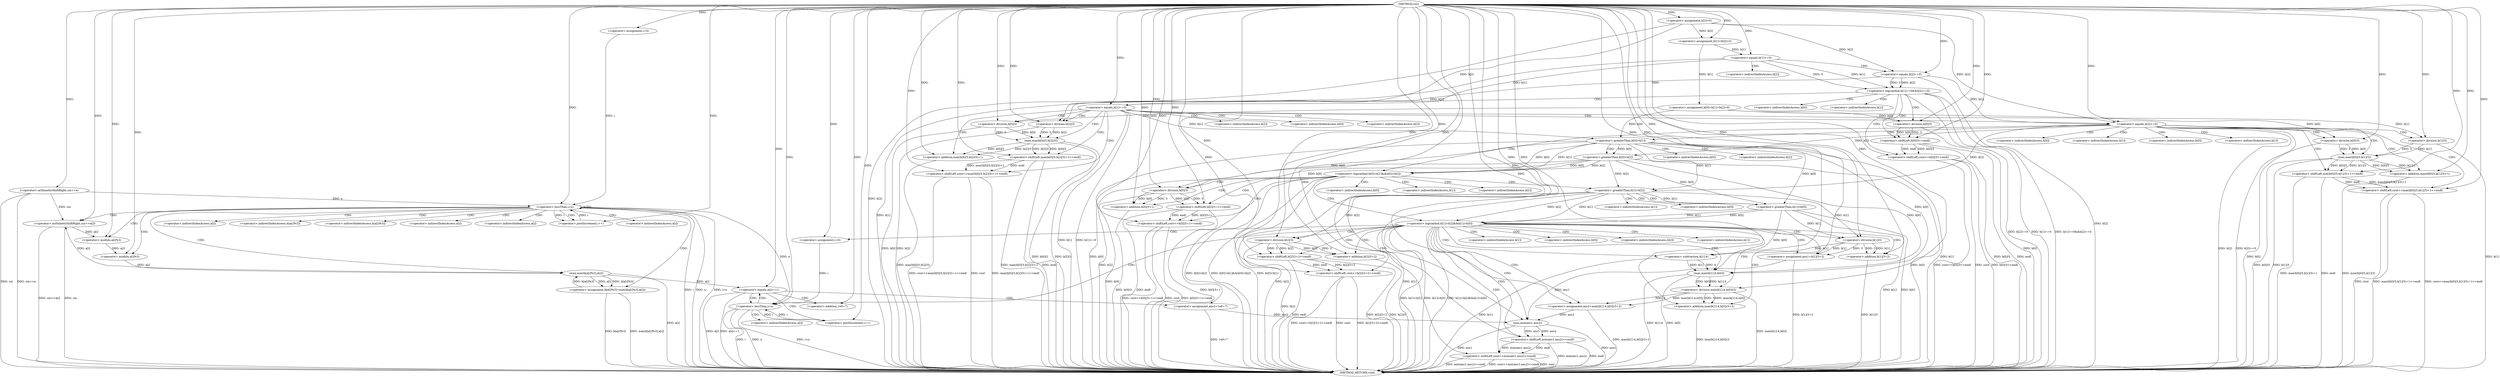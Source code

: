digraph "run" {  
"1000102" [label = "(METHOD,run)" ]
"1000338" [label = "(METHOD_RETURN,void)" ]
"1000104" [label = "(<operator>.arithmeticShiftRight,cin>>n)" ]
"1000107" [label = "(<operator>.assignment,b[0]=b[1]=b[2]=0)" ]
"1000122" [label = "(<operator>.assignment,i=0)" ]
"1000125" [label = "(<operator>.lessThan,i<n)" ]
"1000128" [label = "(<operator>.postIncrement,i++)" ]
"1000156" [label = "(<operator>.logicalAnd,b[1]==0&&b[2]==0)" ]
"1000167" [label = "(<operator>.shiftLeft,cout<<b[0]/3<<endl)" ]
"1000111" [label = "(<operator>.assignment,b[1]=b[2]=0)" ]
"1000131" [label = "(<operator>.arithmeticShiftRight,cin>>a[i])" ]
"1000136" [label = "(<operator>.assignment,b[a[i]%3]=max(b[a[i]%3],a[i]))" ]
"1000115" [label = "(<operator>.assignment,b[2]=0)" ]
"1000157" [label = "(<operator>.equals,b[1]==0)" ]
"1000162" [label = "(<operator>.equals,b[2]==0)" ]
"1000169" [label = "(<operator>.shiftLeft,b[0]/3<<endl)" ]
"1000178" [label = "(<operator>.equals,b[1]==0)" ]
"1000183" [label = "(<operator>.shiftLeft,cout<<max(b[0]/3,b[2]/3)+1<<endl)" ]
"1000144" [label = "(max,max(b[a[i]%3],a[i]))" ]
"1000170" [label = "(<operator>.division,b[0]/3)" ]
"1000139" [label = "(<operator>.modulo,a[i]%3)" ]
"1000185" [label = "(<operator>.shiftLeft,max(b[0]/3,b[2]/3)+1<<endl)" ]
"1000202" [label = "(<operator>.equals,b[2]==0)" ]
"1000207" [label = "(<operator>.shiftLeft,cout<<max(b[0]/3,b[1]/3)+1<<endl)" ]
"1000147" [label = "(<operator>.modulo,a[i]%3)" ]
"1000186" [label = "(<operator>.addition,max(b[0]/3,b[2]/3)+1)" ]
"1000187" [label = "(max,max(b[0]/3,b[2]/3))" ]
"1000209" [label = "(<operator>.shiftLeft,max(b[0]/3,b[1]/3)+1<<endl)" ]
"1000226" [label = "(<operator>.logicalAnd,b[0]>b[1]&&b[0]>b[2])" ]
"1000241" [label = "(<operator>.shiftLeft,cout<<b[0]/3+1<<endl)" ]
"1000188" [label = "(<operator>.division,b[0]/3)" ]
"1000193" [label = "(<operator>.division,b[2]/3)" ]
"1000210" [label = "(<operator>.addition,max(b[0]/3,b[1]/3)+1)" ]
"1000211" [label = "(max,max(b[0]/3,b[1]/3))" ]
"1000227" [label = "(<operator>.greaterThan,b[0]>b[1])" ]
"1000234" [label = "(<operator>.greaterThan,b[0]>b[2])" ]
"1000243" [label = "(<operator>.shiftLeft,b[0]/3+1<<endl)" ]
"1000254" [label = "(<operator>.logicalAnd,b[1]>b[2]&&b[1]>b[0])" ]
"1000212" [label = "(<operator>.division,b[0]/3)" ]
"1000217" [label = "(<operator>.division,b[1]/3)" ]
"1000244" [label = "(<operator>.addition,b[0]/3+1)" ]
"1000271" [label = "(<operator>.assignment,ans1=b[1]/3+2)" ]
"1000281" [label = "(<operator>.assignment,ans2=max(b[1]-4,b[0])/3+2)" ]
"1000319" [label = "(<operator>.shiftLeft,cout<<min(ans1,ans2)<<endl)" ]
"1000327" [label = "(<operator>.shiftLeft,cout<<b[2]/3+2<<endl)" ]
"1000245" [label = "(<operator>.division,b[0]/3)" ]
"1000255" [label = "(<operator>.greaterThan,b[1]>b[2])" ]
"1000262" [label = "(<operator>.greaterThan,b[1]>b[0])" ]
"1000298" [label = "(<operator>.assignment,i=0)" ]
"1000301" [label = "(<operator>.lessThan,i<n)" ]
"1000304" [label = "(<operator>.postIncrement,i++)" ]
"1000273" [label = "(<operator>.addition,b[1]/3+2)" ]
"1000283" [label = "(<operator>.addition,max(b[1]-4,b[0])/3+2)" ]
"1000307" [label = "(<operator>.equals,a[i]==1)" ]
"1000321" [label = "(<operator>.shiftLeft,min(ans1,ans2)<<endl)" ]
"1000329" [label = "(<operator>.shiftLeft,b[2]/3+2<<endl)" ]
"1000274" [label = "(<operator>.division,b[1]/3)" ]
"1000284" [label = "(<operator>.division,max(b[1]-4,b[0])/3)" ]
"1000313" [label = "(<operator>.assignment,ans2=1e9+7)" ]
"1000322" [label = "(min,min(ans1,ans2))" ]
"1000330" [label = "(<operator>.addition,b[2]/3+2)" ]
"1000285" [label = "(max,max(b[1]-4,b[0]))" ]
"1000331" [label = "(<operator>.division,b[2]/3)" ]
"1000286" [label = "(<operator>.subtraction,b[1]-4)" ]
"1000315" [label = "(<operator>.addition,1e9+7)" ]
"1000133" [label = "(<operator>.indirectIndexAccess,a[i])" ]
"1000137" [label = "(<operator>.indirectIndexAccess,b[a[i]%3])" ]
"1000163" [label = "(<operator>.indirectIndexAccess,b[2])" ]
"1000145" [label = "(<operator>.indirectIndexAccess,b[a[i]%3])" ]
"1000152" [label = "(<operator>.indirectIndexAccess,a[i])" ]
"1000171" [label = "(<operator>.indirectIndexAccess,b[0])" ]
"1000179" [label = "(<operator>.indirectIndexAccess,b[1])" ]
"1000140" [label = "(<operator>.indirectIndexAccess,a[i])" ]
"1000148" [label = "(<operator>.indirectIndexAccess,a[i])" ]
"1000203" [label = "(<operator>.indirectIndexAccess,b[2])" ]
"1000189" [label = "(<operator>.indirectIndexAccess,b[0])" ]
"1000194" [label = "(<operator>.indirectIndexAccess,b[2])" ]
"1000228" [label = "(<operator>.indirectIndexAccess,b[0])" ]
"1000231" [label = "(<operator>.indirectIndexAccess,b[1])" ]
"1000235" [label = "(<operator>.indirectIndexAccess,b[0])" ]
"1000238" [label = "(<operator>.indirectIndexAccess,b[2])" ]
"1000213" [label = "(<operator>.indirectIndexAccess,b[0])" ]
"1000218" [label = "(<operator>.indirectIndexAccess,b[1])" ]
"1000246" [label = "(<operator>.indirectIndexAccess,b[0])" ]
"1000256" [label = "(<operator>.indirectIndexAccess,b[1])" ]
"1000259" [label = "(<operator>.indirectIndexAccess,b[2])" ]
"1000263" [label = "(<operator>.indirectIndexAccess,b[1])" ]
"1000266" [label = "(<operator>.indirectIndexAccess,b[0])" ]
"1000275" [label = "(<operator>.indirectIndexAccess,b[1])" ]
"1000308" [label = "(<operator>.indirectIndexAccess,a[i])" ]
"1000291" [label = "(<operator>.indirectIndexAccess,b[0])" ]
"1000332" [label = "(<operator>.indirectIndexAccess,b[2])" ]
"1000287" [label = "(<operator>.indirectIndexAccess,b[1])" ]
  "1000104" -> "1000338"  [ label = "DDG: cin"] 
  "1000104" -> "1000338"  [ label = "DDG: cin>>n"] 
  "1000115" -> "1000338"  [ label = "DDG: b[2]"] 
  "1000125" -> "1000338"  [ label = "DDG: i"] 
  "1000125" -> "1000338"  [ label = "DDG: n"] 
  "1000125" -> "1000338"  [ label = "DDG: i<n"] 
  "1000157" -> "1000338"  [ label = "DDG: b[1]"] 
  "1000156" -> "1000338"  [ label = "DDG: b[1]==0"] 
  "1000162" -> "1000338"  [ label = "DDG: b[2]"] 
  "1000156" -> "1000338"  [ label = "DDG: b[2]==0"] 
  "1000156" -> "1000338"  [ label = "DDG: b[1]==0&&b[2]==0"] 
  "1000178" -> "1000338"  [ label = "DDG: b[1]"] 
  "1000178" -> "1000338"  [ label = "DDG: b[1]==0"] 
  "1000202" -> "1000338"  [ label = "DDG: b[2]"] 
  "1000202" -> "1000338"  [ label = "DDG: b[2]==0"] 
  "1000227" -> "1000338"  [ label = "DDG: b[0]"] 
  "1000227" -> "1000338"  [ label = "DDG: b[1]"] 
  "1000226" -> "1000338"  [ label = "DDG: b[0]>b[1]"] 
  "1000234" -> "1000338"  [ label = "DDG: b[0]"] 
  "1000234" -> "1000338"  [ label = "DDG: b[2]"] 
  "1000226" -> "1000338"  [ label = "DDG: b[0]>b[2]"] 
  "1000226" -> "1000338"  [ label = "DDG: b[0]>b[1]&&b[0]>b[2]"] 
  "1000255" -> "1000338"  [ label = "DDG: b[1]"] 
  "1000255" -> "1000338"  [ label = "DDG: b[2]"] 
  "1000254" -> "1000338"  [ label = "DDG: b[1]>b[2]"] 
  "1000262" -> "1000338"  [ label = "DDG: b[1]"] 
  "1000262" -> "1000338"  [ label = "DDG: b[0]"] 
  "1000254" -> "1000338"  [ label = "DDG: b[1]>b[0]"] 
  "1000254" -> "1000338"  [ label = "DDG: b[1]>b[2]&&b[1]>b[0]"] 
  "1000327" -> "1000338"  [ label = "DDG: cout"] 
  "1000331" -> "1000338"  [ label = "DDG: b[2]"] 
  "1000330" -> "1000338"  [ label = "DDG: b[2]/3"] 
  "1000329" -> "1000338"  [ label = "DDG: b[2]/3+2"] 
  "1000329" -> "1000338"  [ label = "DDG: endl"] 
  "1000327" -> "1000338"  [ label = "DDG: b[2]/3+2<<endl"] 
  "1000327" -> "1000338"  [ label = "DDG: cout<<b[2]/3+2<<endl"] 
  "1000273" -> "1000338"  [ label = "DDG: b[1]/3"] 
  "1000271" -> "1000338"  [ label = "DDG: b[1]/3+2"] 
  "1000286" -> "1000338"  [ label = "DDG: b[1]"] 
  "1000285" -> "1000338"  [ label = "DDG: b[1]-4"] 
  "1000285" -> "1000338"  [ label = "DDG: b[0]"] 
  "1000284" -> "1000338"  [ label = "DDG: max(b[1]-4,b[0])"] 
  "1000283" -> "1000338"  [ label = "DDG: max(b[1]-4,b[0])/3"] 
  "1000281" -> "1000338"  [ label = "DDG: max(b[1]-4,b[0])/3+2"] 
  "1000301" -> "1000338"  [ label = "DDG: i"] 
  "1000301" -> "1000338"  [ label = "DDG: n"] 
  "1000301" -> "1000338"  [ label = "DDG: i<n"] 
  "1000307" -> "1000338"  [ label = "DDG: a[i]"] 
  "1000307" -> "1000338"  [ label = "DDG: a[i]==1"] 
  "1000313" -> "1000338"  [ label = "DDG: 1e9+7"] 
  "1000319" -> "1000338"  [ label = "DDG: cout"] 
  "1000322" -> "1000338"  [ label = "DDG: ans1"] 
  "1000322" -> "1000338"  [ label = "DDG: ans2"] 
  "1000321" -> "1000338"  [ label = "DDG: min(ans1,ans2)"] 
  "1000321" -> "1000338"  [ label = "DDG: endl"] 
  "1000319" -> "1000338"  [ label = "DDG: min(ans1,ans2)<<endl"] 
  "1000319" -> "1000338"  [ label = "DDG: cout<<min(ans1,ans2)<<endl"] 
  "1000241" -> "1000338"  [ label = "DDG: cout"] 
  "1000245" -> "1000338"  [ label = "DDG: b[0]"] 
  "1000244" -> "1000338"  [ label = "DDG: b[0]/3"] 
  "1000243" -> "1000338"  [ label = "DDG: b[0]/3+1"] 
  "1000243" -> "1000338"  [ label = "DDG: endl"] 
  "1000241" -> "1000338"  [ label = "DDG: b[0]/3+1<<endl"] 
  "1000241" -> "1000338"  [ label = "DDG: cout<<b[0]/3+1<<endl"] 
  "1000207" -> "1000338"  [ label = "DDG: cout"] 
  "1000212" -> "1000338"  [ label = "DDG: b[0]"] 
  "1000211" -> "1000338"  [ label = "DDG: b[0]/3"] 
  "1000217" -> "1000338"  [ label = "DDG: b[1]"] 
  "1000211" -> "1000338"  [ label = "DDG: b[1]/3"] 
  "1000210" -> "1000338"  [ label = "DDG: max(b[0]/3,b[1]/3)"] 
  "1000209" -> "1000338"  [ label = "DDG: max(b[0]/3,b[1]/3)+1"] 
  "1000209" -> "1000338"  [ label = "DDG: endl"] 
  "1000207" -> "1000338"  [ label = "DDG: max(b[0]/3,b[1]/3)+1<<endl"] 
  "1000207" -> "1000338"  [ label = "DDG: cout<<max(b[0]/3,b[1]/3)+1<<endl"] 
  "1000183" -> "1000338"  [ label = "DDG: cout"] 
  "1000188" -> "1000338"  [ label = "DDG: b[0]"] 
  "1000187" -> "1000338"  [ label = "DDG: b[0]/3"] 
  "1000193" -> "1000338"  [ label = "DDG: b[2]"] 
  "1000187" -> "1000338"  [ label = "DDG: b[2]/3"] 
  "1000186" -> "1000338"  [ label = "DDG: max(b[0]/3,b[2]/3)"] 
  "1000185" -> "1000338"  [ label = "DDG: max(b[0]/3,b[2]/3)+1"] 
  "1000185" -> "1000338"  [ label = "DDG: endl"] 
  "1000183" -> "1000338"  [ label = "DDG: max(b[0]/3,b[2]/3)+1<<endl"] 
  "1000183" -> "1000338"  [ label = "DDG: cout<<max(b[0]/3,b[2]/3)+1<<endl"] 
  "1000167" -> "1000338"  [ label = "DDG: cout"] 
  "1000170" -> "1000338"  [ label = "DDG: b[0]"] 
  "1000169" -> "1000338"  [ label = "DDG: b[0]/3"] 
  "1000169" -> "1000338"  [ label = "DDG: endl"] 
  "1000167" -> "1000338"  [ label = "DDG: b[0]/3<<endl"] 
  "1000167" -> "1000338"  [ label = "DDG: cout<<b[0]/3<<endl"] 
  "1000131" -> "1000338"  [ label = "DDG: cin"] 
  "1000131" -> "1000338"  [ label = "DDG: cin>>a[i]"] 
  "1000136" -> "1000338"  [ label = "DDG: b[a[i]%3]"] 
  "1000144" -> "1000338"  [ label = "DDG: a[i]"] 
  "1000136" -> "1000338"  [ label = "DDG: max(b[a[i]%3],a[i])"] 
  "1000102" -> "1000104"  [ label = "DDG: "] 
  "1000111" -> "1000107"  [ label = "DDG: b[1]"] 
  "1000102" -> "1000122"  [ label = "DDG: "] 
  "1000115" -> "1000111"  [ label = "DDG: b[2]"] 
  "1000102" -> "1000111"  [ label = "DDG: "] 
  "1000122" -> "1000125"  [ label = "DDG: i"] 
  "1000128" -> "1000125"  [ label = "DDG: i"] 
  "1000102" -> "1000125"  [ label = "DDG: "] 
  "1000104" -> "1000125"  [ label = "DDG: n"] 
  "1000125" -> "1000128"  [ label = "DDG: i"] 
  "1000102" -> "1000128"  [ label = "DDG: "] 
  "1000144" -> "1000136"  [ label = "DDG: b[a[i]%3]"] 
  "1000144" -> "1000136"  [ label = "DDG: a[i]"] 
  "1000157" -> "1000156"  [ label = "DDG: 0"] 
  "1000157" -> "1000156"  [ label = "DDG: b[1]"] 
  "1000162" -> "1000156"  [ label = "DDG: b[2]"] 
  "1000162" -> "1000156"  [ label = "DDG: 0"] 
  "1000102" -> "1000167"  [ label = "DDG: "] 
  "1000169" -> "1000167"  [ label = "DDG: b[0]/3"] 
  "1000169" -> "1000167"  [ label = "DDG: endl"] 
  "1000102" -> "1000115"  [ label = "DDG: "] 
  "1000104" -> "1000131"  [ label = "DDG: cin"] 
  "1000102" -> "1000131"  [ label = "DDG: "] 
  "1000144" -> "1000131"  [ label = "DDG: a[i]"] 
  "1000111" -> "1000157"  [ label = "DDG: b[1]"] 
  "1000102" -> "1000157"  [ label = "DDG: "] 
  "1000115" -> "1000162"  [ label = "DDG: b[2]"] 
  "1000102" -> "1000162"  [ label = "DDG: "] 
  "1000170" -> "1000169"  [ label = "DDG: b[0]"] 
  "1000170" -> "1000169"  [ label = "DDG: 3"] 
  "1000102" -> "1000169"  [ label = "DDG: "] 
  "1000136" -> "1000144"  [ label = "DDG: b[a[i]%3]"] 
  "1000147" -> "1000144"  [ label = "DDG: a[i]"] 
  "1000107" -> "1000170"  [ label = "DDG: b[0]"] 
  "1000102" -> "1000170"  [ label = "DDG: "] 
  "1000157" -> "1000178"  [ label = "DDG: b[1]"] 
  "1000102" -> "1000178"  [ label = "DDG: "] 
  "1000102" -> "1000183"  [ label = "DDG: "] 
  "1000185" -> "1000183"  [ label = "DDG: endl"] 
  "1000185" -> "1000183"  [ label = "DDG: max(b[0]/3,b[2]/3)+1"] 
  "1000131" -> "1000139"  [ label = "DDG: a[i]"] 
  "1000102" -> "1000139"  [ label = "DDG: "] 
  "1000102" -> "1000185"  [ label = "DDG: "] 
  "1000187" -> "1000185"  [ label = "DDG: b[0]/3"] 
  "1000187" -> "1000185"  [ label = "DDG: b[2]/3"] 
  "1000139" -> "1000147"  [ label = "DDG: a[i]"] 
  "1000102" -> "1000147"  [ label = "DDG: "] 
  "1000187" -> "1000186"  [ label = "DDG: b[0]/3"] 
  "1000187" -> "1000186"  [ label = "DDG: b[2]/3"] 
  "1000102" -> "1000186"  [ label = "DDG: "] 
  "1000115" -> "1000202"  [ label = "DDG: b[2]"] 
  "1000162" -> "1000202"  [ label = "DDG: b[2]"] 
  "1000102" -> "1000202"  [ label = "DDG: "] 
  "1000102" -> "1000207"  [ label = "DDG: "] 
  "1000209" -> "1000207"  [ label = "DDG: max(b[0]/3,b[1]/3)+1"] 
  "1000209" -> "1000207"  [ label = "DDG: endl"] 
  "1000188" -> "1000187"  [ label = "DDG: 3"] 
  "1000188" -> "1000187"  [ label = "DDG: b[0]"] 
  "1000193" -> "1000187"  [ label = "DDG: 3"] 
  "1000193" -> "1000187"  [ label = "DDG: b[2]"] 
  "1000102" -> "1000209"  [ label = "DDG: "] 
  "1000211" -> "1000209"  [ label = "DDG: b[0]/3"] 
  "1000211" -> "1000209"  [ label = "DDG: b[1]/3"] 
  "1000107" -> "1000188"  [ label = "DDG: b[0]"] 
  "1000102" -> "1000188"  [ label = "DDG: "] 
  "1000115" -> "1000193"  [ label = "DDG: b[2]"] 
  "1000162" -> "1000193"  [ label = "DDG: b[2]"] 
  "1000102" -> "1000193"  [ label = "DDG: "] 
  "1000211" -> "1000210"  [ label = "DDG: b[0]/3"] 
  "1000211" -> "1000210"  [ label = "DDG: b[1]/3"] 
  "1000102" -> "1000210"  [ label = "DDG: "] 
  "1000227" -> "1000226"  [ label = "DDG: b[1]"] 
  "1000227" -> "1000226"  [ label = "DDG: b[0]"] 
  "1000234" -> "1000226"  [ label = "DDG: b[0]"] 
  "1000234" -> "1000226"  [ label = "DDG: b[2]"] 
  "1000102" -> "1000241"  [ label = "DDG: "] 
  "1000243" -> "1000241"  [ label = "DDG: b[0]/3+1"] 
  "1000243" -> "1000241"  [ label = "DDG: endl"] 
  "1000212" -> "1000211"  [ label = "DDG: 3"] 
  "1000212" -> "1000211"  [ label = "DDG: b[0]"] 
  "1000217" -> "1000211"  [ label = "DDG: b[1]"] 
  "1000217" -> "1000211"  [ label = "DDG: 3"] 
  "1000107" -> "1000227"  [ label = "DDG: b[0]"] 
  "1000178" -> "1000227"  [ label = "DDG: b[1]"] 
  "1000227" -> "1000234"  [ label = "DDG: b[0]"] 
  "1000202" -> "1000234"  [ label = "DDG: b[2]"] 
  "1000245" -> "1000243"  [ label = "DDG: b[0]"] 
  "1000245" -> "1000243"  [ label = "DDG: 3"] 
  "1000102" -> "1000243"  [ label = "DDG: "] 
  "1000107" -> "1000212"  [ label = "DDG: b[0]"] 
  "1000102" -> "1000212"  [ label = "DDG: "] 
  "1000178" -> "1000217"  [ label = "DDG: b[1]"] 
  "1000102" -> "1000217"  [ label = "DDG: "] 
  "1000245" -> "1000244"  [ label = "DDG: b[0]"] 
  "1000245" -> "1000244"  [ label = "DDG: 3"] 
  "1000102" -> "1000244"  [ label = "DDG: "] 
  "1000255" -> "1000254"  [ label = "DDG: b[1]"] 
  "1000255" -> "1000254"  [ label = "DDG: b[2]"] 
  "1000262" -> "1000254"  [ label = "DDG: b[1]"] 
  "1000262" -> "1000254"  [ label = "DDG: b[0]"] 
  "1000274" -> "1000271"  [ label = "DDG: 3"] 
  "1000274" -> "1000271"  [ label = "DDG: b[1]"] 
  "1000102" -> "1000271"  [ label = "DDG: "] 
  "1000102" -> "1000281"  [ label = "DDG: "] 
  "1000284" -> "1000281"  [ label = "DDG: 3"] 
  "1000284" -> "1000281"  [ label = "DDG: max(b[1]-4,b[0])"] 
  "1000227" -> "1000245"  [ label = "DDG: b[0]"] 
  "1000234" -> "1000245"  [ label = "DDG: b[0]"] 
  "1000102" -> "1000245"  [ label = "DDG: "] 
  "1000227" -> "1000255"  [ label = "DDG: b[1]"] 
  "1000202" -> "1000255"  [ label = "DDG: b[2]"] 
  "1000234" -> "1000255"  [ label = "DDG: b[2]"] 
  "1000255" -> "1000262"  [ label = "DDG: b[1]"] 
  "1000227" -> "1000262"  [ label = "DDG: b[0]"] 
  "1000234" -> "1000262"  [ label = "DDG: b[0]"] 
  "1000102" -> "1000298"  [ label = "DDG: "] 
  "1000102" -> "1000319"  [ label = "DDG: "] 
  "1000321" -> "1000319"  [ label = "DDG: endl"] 
  "1000321" -> "1000319"  [ label = "DDG: min(ans1,ans2)"] 
  "1000102" -> "1000327"  [ label = "DDG: "] 
  "1000329" -> "1000327"  [ label = "DDG: endl"] 
  "1000329" -> "1000327"  [ label = "DDG: b[2]/3+2"] 
  "1000274" -> "1000273"  [ label = "DDG: 3"] 
  "1000274" -> "1000273"  [ label = "DDG: b[1]"] 
  "1000102" -> "1000273"  [ label = "DDG: "] 
  "1000284" -> "1000283"  [ label = "DDG: 3"] 
  "1000284" -> "1000283"  [ label = "DDG: max(b[1]-4,b[0])"] 
  "1000102" -> "1000283"  [ label = "DDG: "] 
  "1000298" -> "1000301"  [ label = "DDG: i"] 
  "1000304" -> "1000301"  [ label = "DDG: i"] 
  "1000102" -> "1000301"  [ label = "DDG: "] 
  "1000125" -> "1000301"  [ label = "DDG: n"] 
  "1000301" -> "1000304"  [ label = "DDG: i"] 
  "1000102" -> "1000304"  [ label = "DDG: "] 
  "1000322" -> "1000321"  [ label = "DDG: ans2"] 
  "1000322" -> "1000321"  [ label = "DDG: ans1"] 
  "1000102" -> "1000321"  [ label = "DDG: "] 
  "1000102" -> "1000329"  [ label = "DDG: "] 
  "1000331" -> "1000329"  [ label = "DDG: b[2]"] 
  "1000331" -> "1000329"  [ label = "DDG: 3"] 
  "1000255" -> "1000274"  [ label = "DDG: b[1]"] 
  "1000262" -> "1000274"  [ label = "DDG: b[1]"] 
  "1000102" -> "1000274"  [ label = "DDG: "] 
  "1000285" -> "1000284"  [ label = "DDG: b[0]"] 
  "1000285" -> "1000284"  [ label = "DDG: b[1]-4"] 
  "1000102" -> "1000284"  [ label = "DDG: "] 
  "1000144" -> "1000307"  [ label = "DDG: a[i]"] 
  "1000102" -> "1000307"  [ label = "DDG: "] 
  "1000102" -> "1000313"  [ label = "DDG: "] 
  "1000271" -> "1000322"  [ label = "DDG: ans1"] 
  "1000102" -> "1000322"  [ label = "DDG: "] 
  "1000281" -> "1000322"  [ label = "DDG: ans2"] 
  "1000313" -> "1000322"  [ label = "DDG: ans2"] 
  "1000331" -> "1000330"  [ label = "DDG: b[2]"] 
  "1000331" -> "1000330"  [ label = "DDG: 3"] 
  "1000102" -> "1000330"  [ label = "DDG: "] 
  "1000286" -> "1000285"  [ label = "DDG: b[1]"] 
  "1000286" -> "1000285"  [ label = "DDG: 4"] 
  "1000227" -> "1000285"  [ label = "DDG: b[0]"] 
  "1000234" -> "1000285"  [ label = "DDG: b[0]"] 
  "1000262" -> "1000285"  [ label = "DDG: b[0]"] 
  "1000255" -> "1000331"  [ label = "DDG: b[2]"] 
  "1000102" -> "1000331"  [ label = "DDG: "] 
  "1000274" -> "1000286"  [ label = "DDG: b[1]"] 
  "1000102" -> "1000286"  [ label = "DDG: "] 
  "1000102" -> "1000315"  [ label = "DDG: "] 
  "1000125" -> "1000125"  [ label = "CDG: "] 
  "1000125" -> "1000128"  [ label = "CDG: "] 
  "1000125" -> "1000139"  [ label = "CDG: "] 
  "1000125" -> "1000148"  [ label = "CDG: "] 
  "1000125" -> "1000133"  [ label = "CDG: "] 
  "1000125" -> "1000144"  [ label = "CDG: "] 
  "1000125" -> "1000145"  [ label = "CDG: "] 
  "1000125" -> "1000152"  [ label = "CDG: "] 
  "1000125" -> "1000136"  [ label = "CDG: "] 
  "1000125" -> "1000131"  [ label = "CDG: "] 
  "1000125" -> "1000137"  [ label = "CDG: "] 
  "1000125" -> "1000147"  [ label = "CDG: "] 
  "1000125" -> "1000140"  [ label = "CDG: "] 
  "1000156" -> "1000167"  [ label = "CDG: "] 
  "1000156" -> "1000179"  [ label = "CDG: "] 
  "1000156" -> "1000169"  [ label = "CDG: "] 
  "1000156" -> "1000178"  [ label = "CDG: "] 
  "1000156" -> "1000170"  [ label = "CDG: "] 
  "1000156" -> "1000171"  [ label = "CDG: "] 
  "1000157" -> "1000163"  [ label = "CDG: "] 
  "1000157" -> "1000162"  [ label = "CDG: "] 
  "1000178" -> "1000183"  [ label = "CDG: "] 
  "1000178" -> "1000188"  [ label = "CDG: "] 
  "1000178" -> "1000194"  [ label = "CDG: "] 
  "1000178" -> "1000187"  [ label = "CDG: "] 
  "1000178" -> "1000185"  [ label = "CDG: "] 
  "1000178" -> "1000186"  [ label = "CDG: "] 
  "1000178" -> "1000189"  [ label = "CDG: "] 
  "1000178" -> "1000203"  [ label = "CDG: "] 
  "1000178" -> "1000202"  [ label = "CDG: "] 
  "1000178" -> "1000193"  [ label = "CDG: "] 
  "1000202" -> "1000211"  [ label = "CDG: "] 
  "1000202" -> "1000227"  [ label = "CDG: "] 
  "1000202" -> "1000210"  [ label = "CDG: "] 
  "1000202" -> "1000217"  [ label = "CDG: "] 
  "1000202" -> "1000226"  [ label = "CDG: "] 
  "1000202" -> "1000213"  [ label = "CDG: "] 
  "1000202" -> "1000212"  [ label = "CDG: "] 
  "1000202" -> "1000207"  [ label = "CDG: "] 
  "1000202" -> "1000218"  [ label = "CDG: "] 
  "1000202" -> "1000231"  [ label = "CDG: "] 
  "1000202" -> "1000209"  [ label = "CDG: "] 
  "1000202" -> "1000228"  [ label = "CDG: "] 
  "1000226" -> "1000255"  [ label = "CDG: "] 
  "1000226" -> "1000243"  [ label = "CDG: "] 
  "1000226" -> "1000244"  [ label = "CDG: "] 
  "1000226" -> "1000259"  [ label = "CDG: "] 
  "1000226" -> "1000254"  [ label = "CDG: "] 
  "1000226" -> "1000245"  [ label = "CDG: "] 
  "1000226" -> "1000246"  [ label = "CDG: "] 
  "1000226" -> "1000241"  [ label = "CDG: "] 
  "1000226" -> "1000256"  [ label = "CDG: "] 
  "1000227" -> "1000238"  [ label = "CDG: "] 
  "1000227" -> "1000235"  [ label = "CDG: "] 
  "1000227" -> "1000234"  [ label = "CDG: "] 
  "1000254" -> "1000332"  [ label = "CDG: "] 
  "1000254" -> "1000285"  [ label = "CDG: "] 
  "1000254" -> "1000291"  [ label = "CDG: "] 
  "1000254" -> "1000298"  [ label = "CDG: "] 
  "1000254" -> "1000274"  [ label = "CDG: "] 
  "1000254" -> "1000321"  [ label = "CDG: "] 
  "1000254" -> "1000281"  [ label = "CDG: "] 
  "1000254" -> "1000330"  [ label = "CDG: "] 
  "1000254" -> "1000329"  [ label = "CDG: "] 
  "1000254" -> "1000284"  [ label = "CDG: "] 
  "1000254" -> "1000273"  [ label = "CDG: "] 
  "1000254" -> "1000286"  [ label = "CDG: "] 
  "1000254" -> "1000283"  [ label = "CDG: "] 
  "1000254" -> "1000319"  [ label = "CDG: "] 
  "1000254" -> "1000331"  [ label = "CDG: "] 
  "1000254" -> "1000271"  [ label = "CDG: "] 
  "1000254" -> "1000327"  [ label = "CDG: "] 
  "1000254" -> "1000301"  [ label = "CDG: "] 
  "1000254" -> "1000287"  [ label = "CDG: "] 
  "1000254" -> "1000322"  [ label = "CDG: "] 
  "1000254" -> "1000275"  [ label = "CDG: "] 
  "1000255" -> "1000263"  [ label = "CDG: "] 
  "1000255" -> "1000266"  [ label = "CDG: "] 
  "1000255" -> "1000262"  [ label = "CDG: "] 
  "1000301" -> "1000308"  [ label = "CDG: "] 
  "1000301" -> "1000307"  [ label = "CDG: "] 
  "1000307" -> "1000315"  [ label = "CDG: "] 
  "1000307" -> "1000313"  [ label = "CDG: "] 
  "1000307" -> "1000304"  [ label = "CDG: "] 
  "1000307" -> "1000301"  [ label = "CDG: "] 
}
